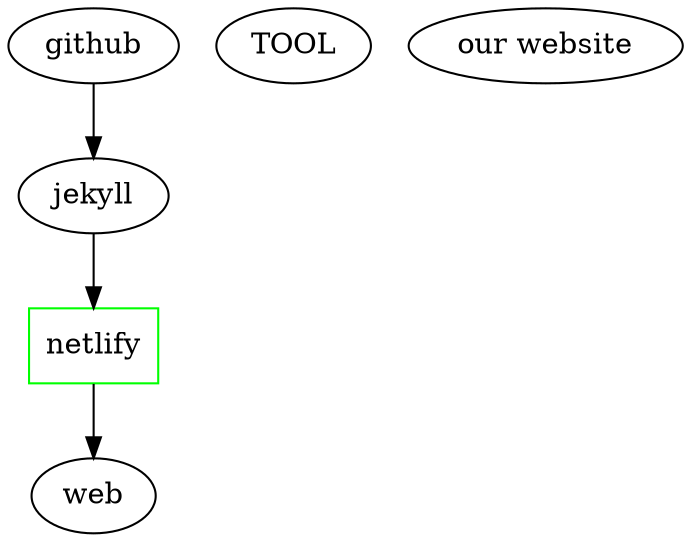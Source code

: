 
digraph G {

github TOOL;
netlify [shape=rectangle][color=green];
jekyll TOOL;
github->jekyll DATA[label="md files"];
jekyll->netlify DATA [label="rendered website"];
netlify->web DATA[label="our website"];

}

